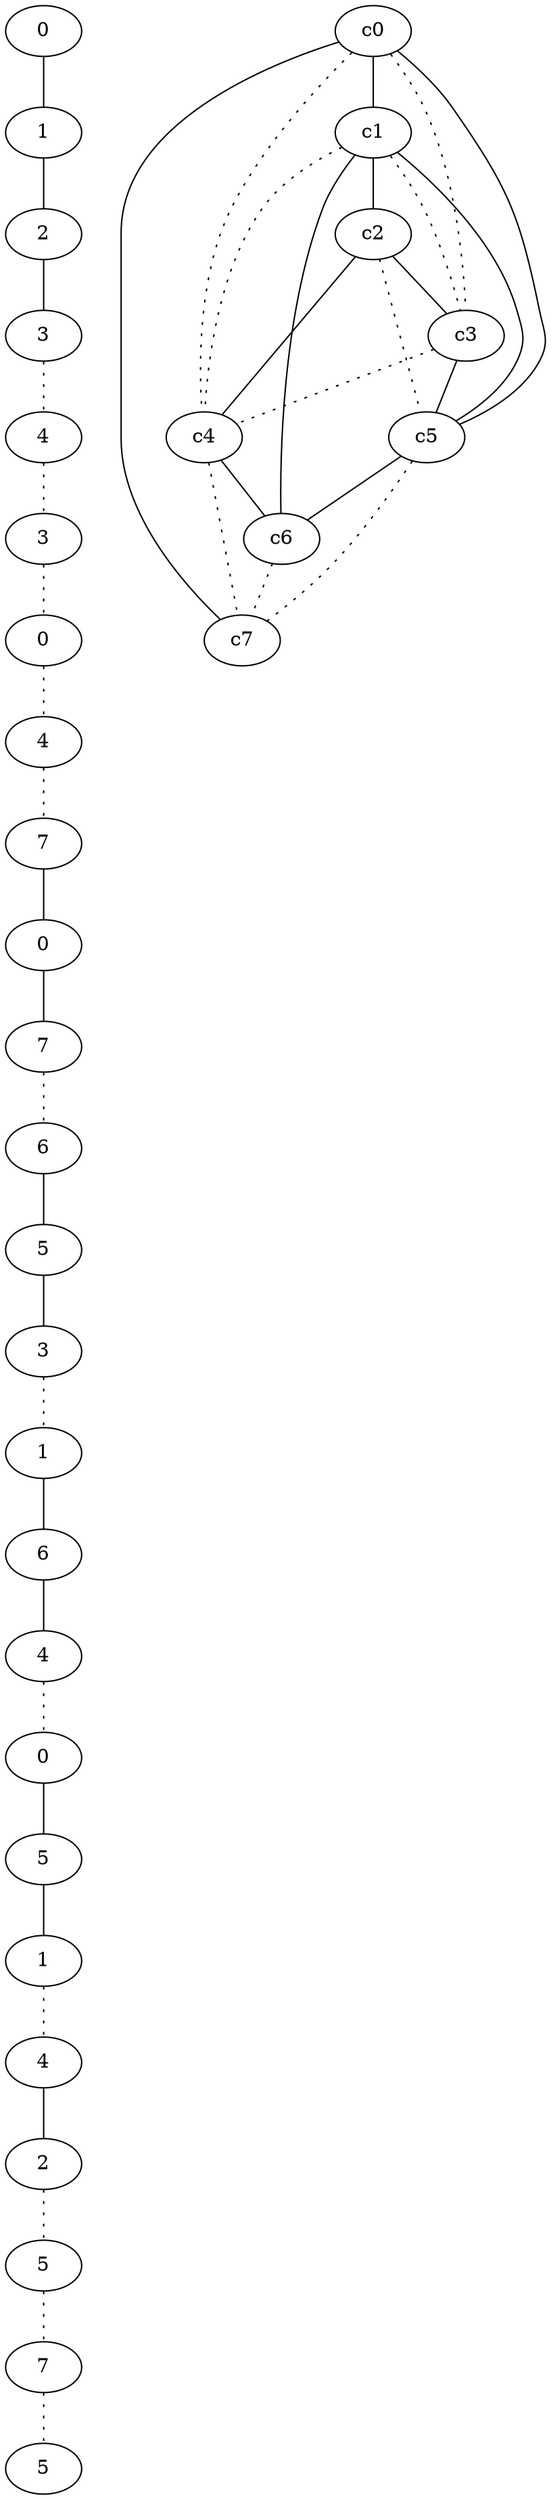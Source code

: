 graph {
a0[label=0];
a1[label=1];
a2[label=2];
a3[label=3];
a4[label=4];
a5[label=3];
a6[label=0];
a7[label=4];
a8[label=7];
a9[label=0];
a10[label=7];
a11[label=6];
a12[label=5];
a13[label=3];
a14[label=1];
a15[label=6];
a16[label=4];
a17[label=0];
a18[label=5];
a19[label=1];
a20[label=4];
a21[label=2];
a22[label=5];
a23[label=7];
a24[label=5];
a0 -- a1;
a1 -- a2;
a2 -- a3;
a3 -- a4 [style=dotted];
a4 -- a5 [style=dotted];
a5 -- a6 [style=dotted];
a6 -- a7 [style=dotted];
a7 -- a8 [style=dotted];
a8 -- a9;
a9 -- a10;
a10 -- a11 [style=dotted];
a11 -- a12;
a12 -- a13;
a13 -- a14 [style=dotted];
a14 -- a15;
a15 -- a16;
a16 -- a17 [style=dotted];
a17 -- a18;
a18 -- a19;
a19 -- a20 [style=dotted];
a20 -- a21;
a21 -- a22 [style=dotted];
a22 -- a23 [style=dotted];
a23 -- a24 [style=dotted];
c0 -- c1;
c0 -- c3 [style=dotted];
c0 -- c4 [style=dotted];
c0 -- c5;
c0 -- c7;
c1 -- c2;
c1 -- c3 [style=dotted];
c1 -- c4 [style=dotted];
c1 -- c5;
c1 -- c6;
c2 -- c3;
c2 -- c4;
c2 -- c5 [style=dotted];
c3 -- c4 [style=dotted];
c3 -- c5;
c4 -- c6;
c4 -- c7 [style=dotted];
c5 -- c6;
c5 -- c7 [style=dotted];
c6 -- c7 [style=dotted];
}
